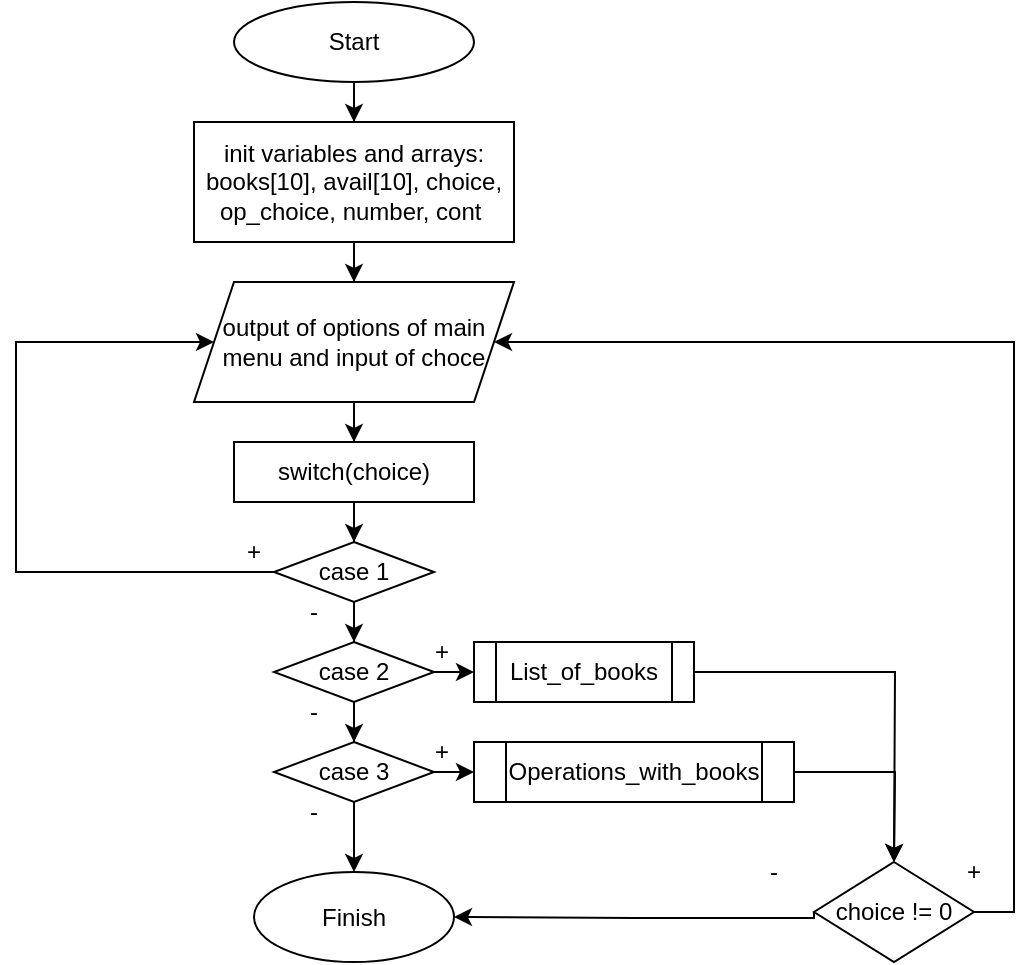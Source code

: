 <mxfile version="24.7.17">
  <diagram id="C5RBs43oDa-KdzZeNtuy" name="Page-1">
    <mxGraphModel dx="1008" dy="592" grid="1" gridSize="10" guides="1" tooltips="1" connect="1" arrows="1" fold="1" page="1" pageScale="1" pageWidth="827" pageHeight="1169" math="0" shadow="0">
      <root>
        <mxCell id="WIyWlLk6GJQsqaUBKTNV-0" />
        <mxCell id="WIyWlLk6GJQsqaUBKTNV-1" parent="WIyWlLk6GJQsqaUBKTNV-0" />
        <mxCell id="gs3eMXaqBad5lLDMBDTw-2" value="" style="edgeStyle=orthogonalEdgeStyle;rounded=0;orthogonalLoop=1;jettySize=auto;html=1;" edge="1" parent="WIyWlLk6GJQsqaUBKTNV-1" source="gs3eMXaqBad5lLDMBDTw-0" target="gs3eMXaqBad5lLDMBDTw-1">
          <mxGeometry relative="1" as="geometry" />
        </mxCell>
        <mxCell id="gs3eMXaqBad5lLDMBDTw-0" value="Start" style="ellipse;whiteSpace=wrap;html=1;" vertex="1" parent="WIyWlLk6GJQsqaUBKTNV-1">
          <mxGeometry x="340" y="10" width="120" height="40" as="geometry" />
        </mxCell>
        <mxCell id="gs3eMXaqBad5lLDMBDTw-4" value="" style="edgeStyle=orthogonalEdgeStyle;rounded=0;orthogonalLoop=1;jettySize=auto;html=1;" edge="1" parent="WIyWlLk6GJQsqaUBKTNV-1" source="gs3eMXaqBad5lLDMBDTw-1" target="gs3eMXaqBad5lLDMBDTw-3">
          <mxGeometry relative="1" as="geometry" />
        </mxCell>
        <mxCell id="gs3eMXaqBad5lLDMBDTw-1" value="init variables and arrays: books[10], avail[10], choice, op_choice, number, cont&amp;nbsp;" style="whiteSpace=wrap;html=1;" vertex="1" parent="WIyWlLk6GJQsqaUBKTNV-1">
          <mxGeometry x="320" y="70" width="160" height="60" as="geometry" />
        </mxCell>
        <mxCell id="gs3eMXaqBad5lLDMBDTw-6" value="" style="edgeStyle=orthogonalEdgeStyle;rounded=0;orthogonalLoop=1;jettySize=auto;html=1;" edge="1" parent="WIyWlLk6GJQsqaUBKTNV-1" source="gs3eMXaqBad5lLDMBDTw-3" target="gs3eMXaqBad5lLDMBDTw-5">
          <mxGeometry relative="1" as="geometry" />
        </mxCell>
        <mxCell id="gs3eMXaqBad5lLDMBDTw-3" value="output of options of main menu and input of choce" style="shape=parallelogram;perimeter=parallelogramPerimeter;whiteSpace=wrap;html=1;fixedSize=1;" vertex="1" parent="WIyWlLk6GJQsqaUBKTNV-1">
          <mxGeometry x="320" y="150" width="160" height="60" as="geometry" />
        </mxCell>
        <mxCell id="gs3eMXaqBad5lLDMBDTw-8" value="" style="edgeStyle=orthogonalEdgeStyle;rounded=0;orthogonalLoop=1;jettySize=auto;html=1;" edge="1" parent="WIyWlLk6GJQsqaUBKTNV-1" source="gs3eMXaqBad5lLDMBDTw-5" target="gs3eMXaqBad5lLDMBDTw-7">
          <mxGeometry relative="1" as="geometry" />
        </mxCell>
        <mxCell id="gs3eMXaqBad5lLDMBDTw-5" value="switch(choice)" style="whiteSpace=wrap;html=1;" vertex="1" parent="WIyWlLk6GJQsqaUBKTNV-1">
          <mxGeometry x="340" y="230" width="120" height="30" as="geometry" />
        </mxCell>
        <mxCell id="gs3eMXaqBad5lLDMBDTw-10" value="" style="edgeStyle=orthogonalEdgeStyle;rounded=0;orthogonalLoop=1;jettySize=auto;html=1;" edge="1" parent="WIyWlLk6GJQsqaUBKTNV-1" source="gs3eMXaqBad5lLDMBDTw-7" target="gs3eMXaqBad5lLDMBDTw-9">
          <mxGeometry relative="1" as="geometry" />
        </mxCell>
        <mxCell id="gs3eMXaqBad5lLDMBDTw-14" value="" style="edgeStyle=orthogonalEdgeStyle;rounded=0;orthogonalLoop=1;jettySize=auto;html=1;entryX=0;entryY=0.5;entryDx=0;entryDy=0;" edge="1" parent="WIyWlLk6GJQsqaUBKTNV-1" source="gs3eMXaqBad5lLDMBDTw-7" target="gs3eMXaqBad5lLDMBDTw-3">
          <mxGeometry relative="1" as="geometry">
            <mxPoint x="230" y="90" as="targetPoint" />
            <Array as="points">
              <mxPoint x="231" y="295" />
              <mxPoint x="231" y="180" />
            </Array>
          </mxGeometry>
        </mxCell>
        <mxCell id="gs3eMXaqBad5lLDMBDTw-7" value="case 1" style="rhombus;whiteSpace=wrap;html=1;" vertex="1" parent="WIyWlLk6GJQsqaUBKTNV-1">
          <mxGeometry x="360" y="280" width="80" height="30" as="geometry" />
        </mxCell>
        <mxCell id="gs3eMXaqBad5lLDMBDTw-12" value="" style="edgeStyle=orthogonalEdgeStyle;rounded=0;orthogonalLoop=1;jettySize=auto;html=1;" edge="1" parent="WIyWlLk6GJQsqaUBKTNV-1" source="gs3eMXaqBad5lLDMBDTw-9" target="gs3eMXaqBad5lLDMBDTw-11">
          <mxGeometry relative="1" as="geometry" />
        </mxCell>
        <mxCell id="gs3eMXaqBad5lLDMBDTw-18" style="edgeStyle=orthogonalEdgeStyle;rounded=0;orthogonalLoop=1;jettySize=auto;html=1;exitX=1;exitY=0.5;exitDx=0;exitDy=0;entryX=0;entryY=0.5;entryDx=0;entryDy=0;" edge="1" parent="WIyWlLk6GJQsqaUBKTNV-1" source="gs3eMXaqBad5lLDMBDTw-9" target="gs3eMXaqBad5lLDMBDTw-16">
          <mxGeometry relative="1" as="geometry" />
        </mxCell>
        <mxCell id="gs3eMXaqBad5lLDMBDTw-9" value="case 2" style="rhombus;whiteSpace=wrap;html=1;" vertex="1" parent="WIyWlLk6GJQsqaUBKTNV-1">
          <mxGeometry x="360" y="330" width="80" height="30" as="geometry" />
        </mxCell>
        <mxCell id="gs3eMXaqBad5lLDMBDTw-19" style="edgeStyle=orthogonalEdgeStyle;rounded=0;orthogonalLoop=1;jettySize=auto;html=1;exitX=1;exitY=0.5;exitDx=0;exitDy=0;entryX=0;entryY=0.5;entryDx=0;entryDy=0;" edge="1" parent="WIyWlLk6GJQsqaUBKTNV-1" source="gs3eMXaqBad5lLDMBDTw-11" target="gs3eMXaqBad5lLDMBDTw-17">
          <mxGeometry relative="1" as="geometry" />
        </mxCell>
        <mxCell id="gs3eMXaqBad5lLDMBDTw-26" value="" style="edgeStyle=orthogonalEdgeStyle;rounded=0;orthogonalLoop=1;jettySize=auto;html=1;" edge="1" parent="WIyWlLk6GJQsqaUBKTNV-1" source="gs3eMXaqBad5lLDMBDTw-11" target="gs3eMXaqBad5lLDMBDTw-25">
          <mxGeometry relative="1" as="geometry" />
        </mxCell>
        <mxCell id="gs3eMXaqBad5lLDMBDTw-11" value="case 3" style="rhombus;whiteSpace=wrap;html=1;" vertex="1" parent="WIyWlLk6GJQsqaUBKTNV-1">
          <mxGeometry x="360" y="380" width="80" height="30" as="geometry" />
        </mxCell>
        <mxCell id="gs3eMXaqBad5lLDMBDTw-23" style="edgeStyle=orthogonalEdgeStyle;rounded=0;orthogonalLoop=1;jettySize=auto;html=1;exitX=1;exitY=0.5;exitDx=0;exitDy=0;" edge="1" parent="WIyWlLk6GJQsqaUBKTNV-1" source="gs3eMXaqBad5lLDMBDTw-16">
          <mxGeometry relative="1" as="geometry">
            <mxPoint x="670" y="440" as="targetPoint" />
          </mxGeometry>
        </mxCell>
        <mxCell id="gs3eMXaqBad5lLDMBDTw-16" value="List_of_books" style="shape=process;whiteSpace=wrap;html=1;backgroundOutline=1;" vertex="1" parent="WIyWlLk6GJQsqaUBKTNV-1">
          <mxGeometry x="460" y="330" width="110" height="30" as="geometry" />
        </mxCell>
        <mxCell id="gs3eMXaqBad5lLDMBDTw-24" style="edgeStyle=orthogonalEdgeStyle;rounded=0;orthogonalLoop=1;jettySize=auto;html=1;exitX=1;exitY=0.5;exitDx=0;exitDy=0;" edge="1" parent="WIyWlLk6GJQsqaUBKTNV-1" source="gs3eMXaqBad5lLDMBDTw-17">
          <mxGeometry relative="1" as="geometry">
            <mxPoint x="670" y="440" as="targetPoint" />
          </mxGeometry>
        </mxCell>
        <mxCell id="gs3eMXaqBad5lLDMBDTw-17" value="Operations_with_books" style="shape=process;whiteSpace=wrap;html=1;backgroundOutline=1;" vertex="1" parent="WIyWlLk6GJQsqaUBKTNV-1">
          <mxGeometry x="460" y="380" width="160" height="30" as="geometry" />
        </mxCell>
        <mxCell id="gs3eMXaqBad5lLDMBDTw-22" style="edgeStyle=orthogonalEdgeStyle;rounded=0;orthogonalLoop=1;jettySize=auto;html=1;exitX=1;exitY=0.5;exitDx=0;exitDy=0;entryX=1;entryY=0.5;entryDx=0;entryDy=0;" edge="1" parent="WIyWlLk6GJQsqaUBKTNV-1" source="gs3eMXaqBad5lLDMBDTw-21" target="gs3eMXaqBad5lLDMBDTw-3">
          <mxGeometry relative="1" as="geometry">
            <mxPoint x="790" y="-10" as="targetPoint" />
            <Array as="points">
              <mxPoint x="730" y="465" />
              <mxPoint x="730" y="180" />
            </Array>
          </mxGeometry>
        </mxCell>
        <mxCell id="gs3eMXaqBad5lLDMBDTw-27" style="edgeStyle=orthogonalEdgeStyle;rounded=0;orthogonalLoop=1;jettySize=auto;html=1;exitX=0;exitY=0.5;exitDx=0;exitDy=0;entryX=1;entryY=0.5;entryDx=0;entryDy=0;" edge="1" parent="WIyWlLk6GJQsqaUBKTNV-1" source="gs3eMXaqBad5lLDMBDTw-21" target="gs3eMXaqBad5lLDMBDTw-25">
          <mxGeometry relative="1" as="geometry">
            <Array as="points">
              <mxPoint x="630" y="468" />
              <mxPoint x="540" y="468" />
            </Array>
          </mxGeometry>
        </mxCell>
        <mxCell id="gs3eMXaqBad5lLDMBDTw-21" value="choice != 0" style="rhombus;whiteSpace=wrap;html=1;" vertex="1" parent="WIyWlLk6GJQsqaUBKTNV-1">
          <mxGeometry x="630" y="440" width="80" height="50" as="geometry" />
        </mxCell>
        <mxCell id="gs3eMXaqBad5lLDMBDTw-25" value="Finish" style="ellipse;whiteSpace=wrap;html=1;" vertex="1" parent="WIyWlLk6GJQsqaUBKTNV-1">
          <mxGeometry x="350" y="445" width="100" height="45" as="geometry" />
        </mxCell>
        <mxCell id="gs3eMXaqBad5lLDMBDTw-29" value="+" style="text;html=1;align=center;verticalAlign=middle;whiteSpace=wrap;rounded=0;" vertex="1" parent="WIyWlLk6GJQsqaUBKTNV-1">
          <mxGeometry x="320" y="270" width="60" height="30" as="geometry" />
        </mxCell>
        <mxCell id="gs3eMXaqBad5lLDMBDTw-31" value="+" style="text;html=1;align=center;verticalAlign=middle;whiteSpace=wrap;rounded=0;" vertex="1" parent="WIyWlLk6GJQsqaUBKTNV-1">
          <mxGeometry x="414" y="320" width="60" height="30" as="geometry" />
        </mxCell>
        <mxCell id="gs3eMXaqBad5lLDMBDTw-32" value="+" style="text;html=1;align=center;verticalAlign=middle;whiteSpace=wrap;rounded=0;" vertex="1" parent="WIyWlLk6GJQsqaUBKTNV-1">
          <mxGeometry x="414" y="370" width="60" height="30" as="geometry" />
        </mxCell>
        <mxCell id="gs3eMXaqBad5lLDMBDTw-33" value="+" style="text;html=1;align=center;verticalAlign=middle;whiteSpace=wrap;rounded=0;" vertex="1" parent="WIyWlLk6GJQsqaUBKTNV-1">
          <mxGeometry x="680" y="430" width="60" height="30" as="geometry" />
        </mxCell>
        <mxCell id="gs3eMXaqBad5lLDMBDTw-35" value="-" style="text;html=1;align=center;verticalAlign=middle;whiteSpace=wrap;rounded=0;" vertex="1" parent="WIyWlLk6GJQsqaUBKTNV-1">
          <mxGeometry x="350" y="300" width="60" height="30" as="geometry" />
        </mxCell>
        <mxCell id="gs3eMXaqBad5lLDMBDTw-36" value="-" style="text;html=1;align=center;verticalAlign=middle;whiteSpace=wrap;rounded=0;" vertex="1" parent="WIyWlLk6GJQsqaUBKTNV-1">
          <mxGeometry x="350" y="350" width="60" height="30" as="geometry" />
        </mxCell>
        <mxCell id="gs3eMXaqBad5lLDMBDTw-37" value="-" style="text;html=1;align=center;verticalAlign=middle;whiteSpace=wrap;rounded=0;" vertex="1" parent="WIyWlLk6GJQsqaUBKTNV-1">
          <mxGeometry x="350" y="400" width="60" height="30" as="geometry" />
        </mxCell>
        <mxCell id="gs3eMXaqBad5lLDMBDTw-38" value="-" style="text;html=1;align=center;verticalAlign=middle;whiteSpace=wrap;rounded=0;" vertex="1" parent="WIyWlLk6GJQsqaUBKTNV-1">
          <mxGeometry x="580" y="430" width="60" height="30" as="geometry" />
        </mxCell>
      </root>
    </mxGraphModel>
  </diagram>
</mxfile>
